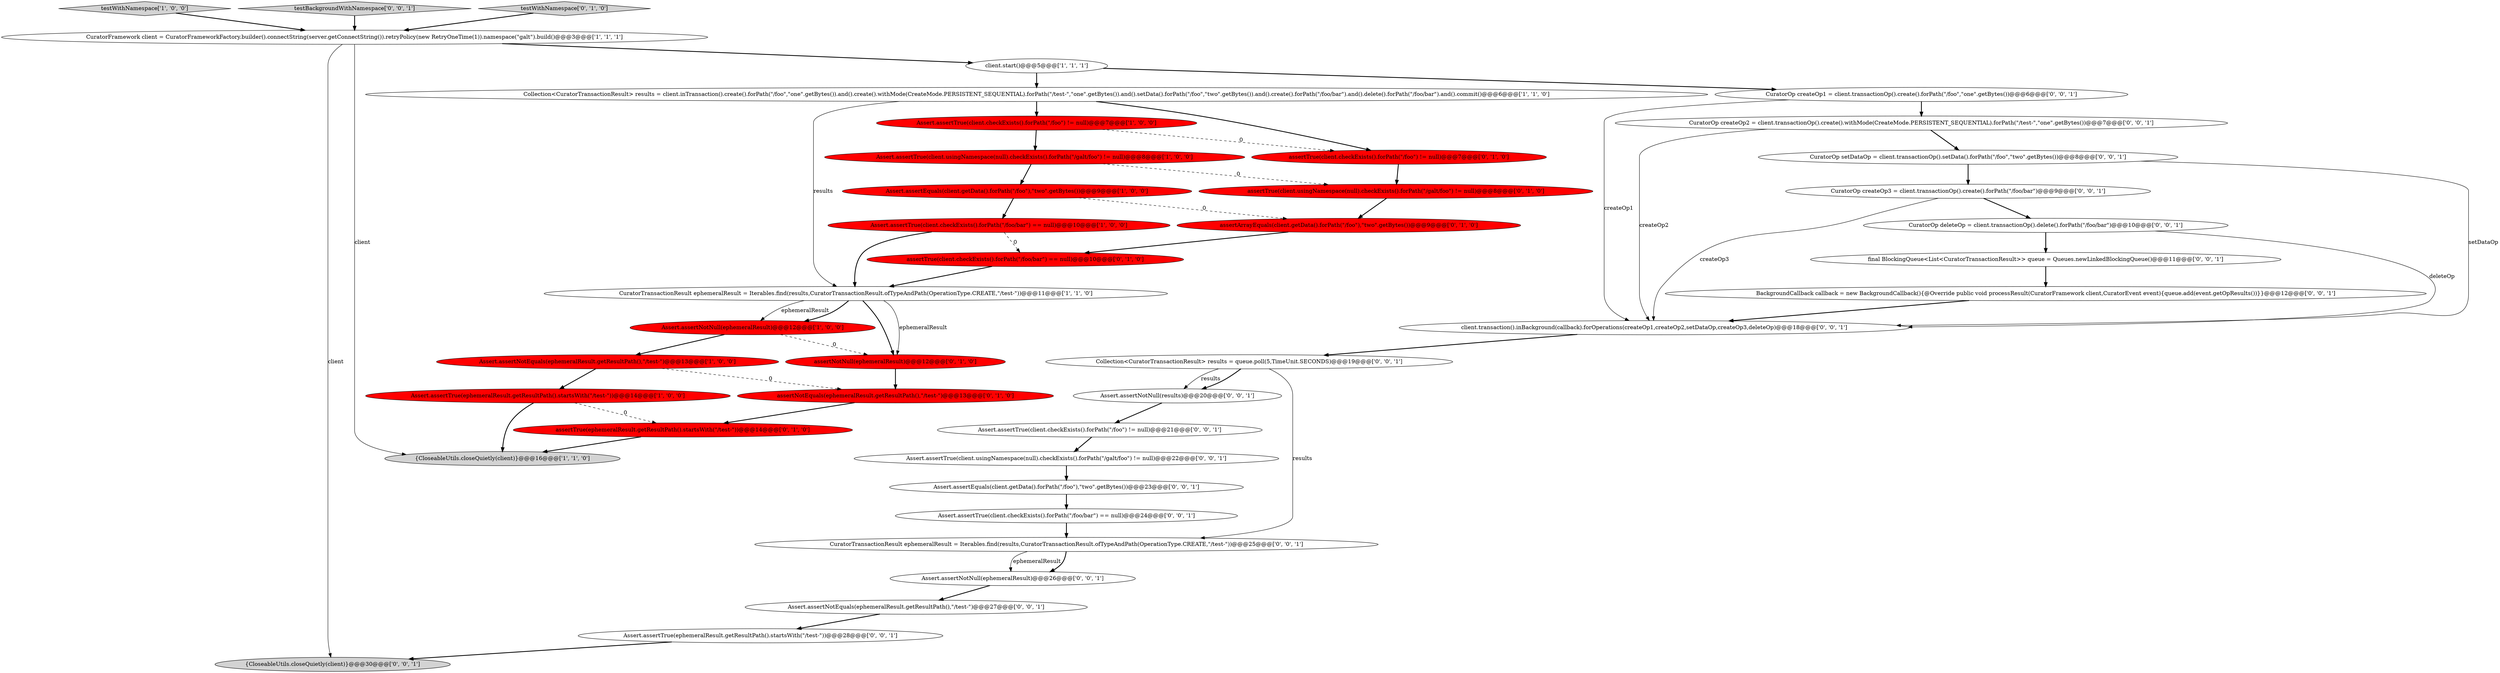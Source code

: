 digraph {
33 [style = filled, label = "Assert.assertNotNull(results)@@@20@@@['0', '0', '1']", fillcolor = white, shape = ellipse image = "AAA0AAABBB3BBB"];
4 [style = filled, label = "{CloseableUtils.closeQuietly(client)}@@@16@@@['1', '1', '0']", fillcolor = lightgray, shape = ellipse image = "AAA0AAABBB1BBB"];
17 [style = filled, label = "assertTrue(client.checkExists().forPath(\"/foo\") != null)@@@7@@@['0', '1', '0']", fillcolor = red, shape = ellipse image = "AAA1AAABBB2BBB"];
29 [style = filled, label = "CuratorOp deleteOp = client.transactionOp().delete().forPath(\"/foo/bar\")@@@10@@@['0', '0', '1']", fillcolor = white, shape = ellipse image = "AAA0AAABBB3BBB"];
9 [style = filled, label = "Assert.assertTrue(client.usingNamespace(null).checkExists().forPath(\"/galt/foo\") != null)@@@8@@@['1', '0', '0']", fillcolor = red, shape = ellipse image = "AAA1AAABBB1BBB"];
1 [style = filled, label = "Assert.assertNotNull(ephemeralResult)@@@12@@@['1', '0', '0']", fillcolor = red, shape = ellipse image = "AAA1AAABBB1BBB"];
8 [style = filled, label = "testWithNamespace['1', '0', '0']", fillcolor = lightgray, shape = diamond image = "AAA0AAABBB1BBB"];
24 [style = filled, label = "testBackgroundWithNamespace['0', '0', '1']", fillcolor = lightgray, shape = diamond image = "AAA0AAABBB3BBB"];
13 [style = filled, label = "assertTrue(client.usingNamespace(null).checkExists().forPath(\"/galt/foo\") != null)@@@8@@@['0', '1', '0']", fillcolor = red, shape = ellipse image = "AAA1AAABBB2BBB"];
38 [style = filled, label = "Assert.assertNotNull(ephemeralResult)@@@26@@@['0', '0', '1']", fillcolor = white, shape = ellipse image = "AAA0AAABBB3BBB"];
21 [style = filled, label = "CuratorOp createOp1 = client.transactionOp().create().forPath(\"/foo\",\"one\".getBytes())@@@6@@@['0', '0', '1']", fillcolor = white, shape = ellipse image = "AAA0AAABBB3BBB"];
3 [style = filled, label = "Assert.assertNotEquals(ephemeralResult.getResultPath(),\"/test-\")@@@13@@@['1', '0', '0']", fillcolor = red, shape = ellipse image = "AAA1AAABBB1BBB"];
6 [style = filled, label = "CuratorFramework client = CuratorFrameworkFactory.builder().connectString(server.getConnectString()).retryPolicy(new RetryOneTime(1)).namespace(\"galt\").build()@@@3@@@['1', '1', '1']", fillcolor = white, shape = ellipse image = "AAA0AAABBB1BBB"];
23 [style = filled, label = "Assert.assertTrue(client.usingNamespace(null).checkExists().forPath(\"/galt/foo\") != null)@@@22@@@['0', '0', '1']", fillcolor = white, shape = ellipse image = "AAA0AAABBB3BBB"];
27 [style = filled, label = "Collection<CuratorTransactionResult> results = queue.poll(5,TimeUnit.SECONDS)@@@19@@@['0', '0', '1']", fillcolor = white, shape = ellipse image = "AAA0AAABBB3BBB"];
22 [style = filled, label = "CuratorOp createOp3 = client.transactionOp().create().forPath(\"/foo/bar\")@@@9@@@['0', '0', '1']", fillcolor = white, shape = ellipse image = "AAA0AAABBB3BBB"];
10 [style = filled, label = "Assert.assertTrue(client.checkExists().forPath(\"/foo/bar\") == null)@@@10@@@['1', '0', '0']", fillcolor = red, shape = ellipse image = "AAA1AAABBB1BBB"];
0 [style = filled, label = "Assert.assertEquals(client.getData().forPath(\"/foo\"),\"two\".getBytes())@@@9@@@['1', '0', '0']", fillcolor = red, shape = ellipse image = "AAA1AAABBB1BBB"];
16 [style = filled, label = "assertArrayEquals(client.getData().forPath(\"/foo\"),\"two\".getBytes())@@@9@@@['0', '1', '0']", fillcolor = red, shape = ellipse image = "AAA1AAABBB2BBB"];
28 [style = filled, label = "CuratorOp createOp2 = client.transactionOp().create().withMode(CreateMode.PERSISTENT_SEQUENTIAL).forPath(\"/test-\",\"one\".getBytes())@@@7@@@['0', '0', '1']", fillcolor = white, shape = ellipse image = "AAA0AAABBB3BBB"];
5 [style = filled, label = "CuratorTransactionResult ephemeralResult = Iterables.find(results,CuratorTransactionResult.ofTypeAndPath(OperationType.CREATE,\"/test-\"))@@@11@@@['1', '1', '0']", fillcolor = white, shape = ellipse image = "AAA0AAABBB1BBB"];
32 [style = filled, label = "Assert.assertTrue(client.checkExists().forPath(\"/foo\") != null)@@@21@@@['0', '0', '1']", fillcolor = white, shape = ellipse image = "AAA0AAABBB3BBB"];
37 [style = filled, label = "CuratorTransactionResult ephemeralResult = Iterables.find(results,CuratorTransactionResult.ofTypeAndPath(OperationType.CREATE,\"/test-\"))@@@25@@@['0', '0', '1']", fillcolor = white, shape = ellipse image = "AAA0AAABBB3BBB"];
14 [style = filled, label = "assertNotNull(ephemeralResult)@@@12@@@['0', '1', '0']", fillcolor = red, shape = ellipse image = "AAA1AAABBB2BBB"];
31 [style = filled, label = "CuratorOp setDataOp = client.transactionOp().setData().forPath(\"/foo\",\"two\".getBytes())@@@8@@@['0', '0', '1']", fillcolor = white, shape = ellipse image = "AAA0AAABBB3BBB"];
15 [style = filled, label = "assertTrue(ephemeralResult.getResultPath().startsWith(\"/test-\"))@@@14@@@['0', '1', '0']", fillcolor = red, shape = ellipse image = "AAA1AAABBB2BBB"];
26 [style = filled, label = "BackgroundCallback callback = new BackgroundCallback(){@Override public void processResult(CuratorFramework client,CuratorEvent event){queue.add(event.getOpResults())}}@@@12@@@['0', '0', '1']", fillcolor = white, shape = ellipse image = "AAA0AAABBB3BBB"];
25 [style = filled, label = "Assert.assertTrue(client.checkExists().forPath(\"/foo/bar\") == null)@@@24@@@['0', '0', '1']", fillcolor = white, shape = ellipse image = "AAA0AAABBB3BBB"];
39 [style = filled, label = "Assert.assertEquals(client.getData().forPath(\"/foo\"),\"two\".getBytes())@@@23@@@['0', '0', '1']", fillcolor = white, shape = ellipse image = "AAA0AAABBB3BBB"];
19 [style = filled, label = "assertNotEquals(ephemeralResult.getResultPath(),\"/test-\")@@@13@@@['0', '1', '0']", fillcolor = red, shape = ellipse image = "AAA1AAABBB2BBB"];
7 [style = filled, label = "client.start()@@@5@@@['1', '1', '1']", fillcolor = white, shape = ellipse image = "AAA0AAABBB1BBB"];
34 [style = filled, label = "Assert.assertNotEquals(ephemeralResult.getResultPath(),\"/test-\")@@@27@@@['0', '0', '1']", fillcolor = white, shape = ellipse image = "AAA0AAABBB3BBB"];
11 [style = filled, label = "Assert.assertTrue(client.checkExists().forPath(\"/foo\") != null)@@@7@@@['1', '0', '0']", fillcolor = red, shape = ellipse image = "AAA1AAABBB1BBB"];
35 [style = filled, label = "final BlockingQueue<List<CuratorTransactionResult>> queue = Queues.newLinkedBlockingQueue()@@@11@@@['0', '0', '1']", fillcolor = white, shape = ellipse image = "AAA0AAABBB3BBB"];
18 [style = filled, label = "testWithNamespace['0', '1', '0']", fillcolor = lightgray, shape = diamond image = "AAA0AAABBB2BBB"];
40 [style = filled, label = "Assert.assertTrue(ephemeralResult.getResultPath().startsWith(\"/test-\"))@@@28@@@['0', '0', '1']", fillcolor = white, shape = ellipse image = "AAA0AAABBB3BBB"];
20 [style = filled, label = "assertTrue(client.checkExists().forPath(\"/foo/bar\") == null)@@@10@@@['0', '1', '0']", fillcolor = red, shape = ellipse image = "AAA1AAABBB2BBB"];
36 [style = filled, label = "{CloseableUtils.closeQuietly(client)}@@@30@@@['0', '0', '1']", fillcolor = lightgray, shape = ellipse image = "AAA0AAABBB3BBB"];
30 [style = filled, label = "client.transaction().inBackground(callback).forOperations(createOp1,createOp2,setDataOp,createOp3,deleteOp)@@@18@@@['0', '0', '1']", fillcolor = white, shape = ellipse image = "AAA0AAABBB3BBB"];
2 [style = filled, label = "Collection<CuratorTransactionResult> results = client.inTransaction().create().forPath(\"/foo\",\"one\".getBytes()).and().create().withMode(CreateMode.PERSISTENT_SEQUENTIAL).forPath(\"/test-\",\"one\".getBytes()).and().setData().forPath(\"/foo\",\"two\".getBytes()).and().create().forPath(\"/foo/bar\").and().delete().forPath(\"/foo/bar\").and().commit()@@@6@@@['1', '1', '0']", fillcolor = white, shape = ellipse image = "AAA0AAABBB1BBB"];
12 [style = filled, label = "Assert.assertTrue(ephemeralResult.getResultPath().startsWith(\"/test-\"))@@@14@@@['1', '0', '0']", fillcolor = red, shape = ellipse image = "AAA1AAABBB1BBB"];
2->17 [style = bold, label=""];
28->30 [style = solid, label="createOp2"];
22->30 [style = solid, label="createOp3"];
32->23 [style = bold, label=""];
31->22 [style = bold, label=""];
9->0 [style = bold, label=""];
34->40 [style = bold, label=""];
37->38 [style = solid, label="ephemeralResult"];
1->14 [style = dashed, label="0"];
28->31 [style = bold, label=""];
31->30 [style = solid, label="setDataOp"];
30->27 [style = bold, label=""];
0->16 [style = dashed, label="0"];
1->3 [style = bold, label=""];
22->29 [style = bold, label=""];
14->19 [style = bold, label=""];
5->14 [style = solid, label="ephemeralResult"];
8->6 [style = bold, label=""];
11->17 [style = dashed, label="0"];
3->12 [style = bold, label=""];
5->14 [style = bold, label=""];
11->9 [style = bold, label=""];
6->36 [style = solid, label="client"];
13->16 [style = bold, label=""];
21->28 [style = bold, label=""];
20->5 [style = bold, label=""];
26->30 [style = bold, label=""];
5->1 [style = solid, label="ephemeralResult"];
3->19 [style = dashed, label="0"];
29->30 [style = solid, label="deleteOp"];
5->1 [style = bold, label=""];
0->10 [style = bold, label=""];
10->5 [style = bold, label=""];
12->4 [style = bold, label=""];
6->4 [style = solid, label="client"];
18->6 [style = bold, label=""];
25->37 [style = bold, label=""];
40->36 [style = bold, label=""];
7->2 [style = bold, label=""];
37->38 [style = bold, label=""];
27->33 [style = solid, label="results"];
15->4 [style = bold, label=""];
38->34 [style = bold, label=""];
21->30 [style = solid, label="createOp1"];
23->39 [style = bold, label=""];
9->13 [style = dashed, label="0"];
7->21 [style = bold, label=""];
12->15 [style = dashed, label="0"];
33->32 [style = bold, label=""];
10->20 [style = dashed, label="0"];
17->13 [style = bold, label=""];
27->33 [style = bold, label=""];
29->35 [style = bold, label=""];
39->25 [style = bold, label=""];
19->15 [style = bold, label=""];
6->7 [style = bold, label=""];
24->6 [style = bold, label=""];
16->20 [style = bold, label=""];
35->26 [style = bold, label=""];
2->5 [style = solid, label="results"];
2->11 [style = bold, label=""];
27->37 [style = solid, label="results"];
}
